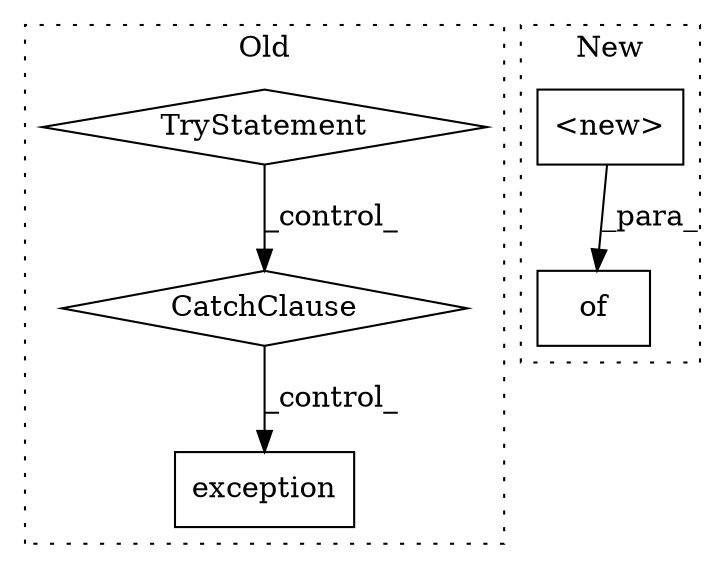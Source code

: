 digraph G {
subgraph cluster0 {
1 [label="exception" a="32" s="1119,1131" l="10,1" shape="box"];
3 [label="CatchClause" a="12" s="1025,1049" l="11,2" shape="diamond"];
5 [label="TryStatement" a="54" s="878" l="4" shape="diamond"];
label = "Old";
style="dotted";
}
subgraph cluster1 {
2 [label="of" a="32" s="573,595" l="3,1" shape="box"];
4 [label="<new>" a="14" s="576" l="12" shape="box"];
label = "New";
style="dotted";
}
3 -> 1 [label="_control_"];
4 -> 2 [label="_para_"];
5 -> 3 [label="_control_"];
}
